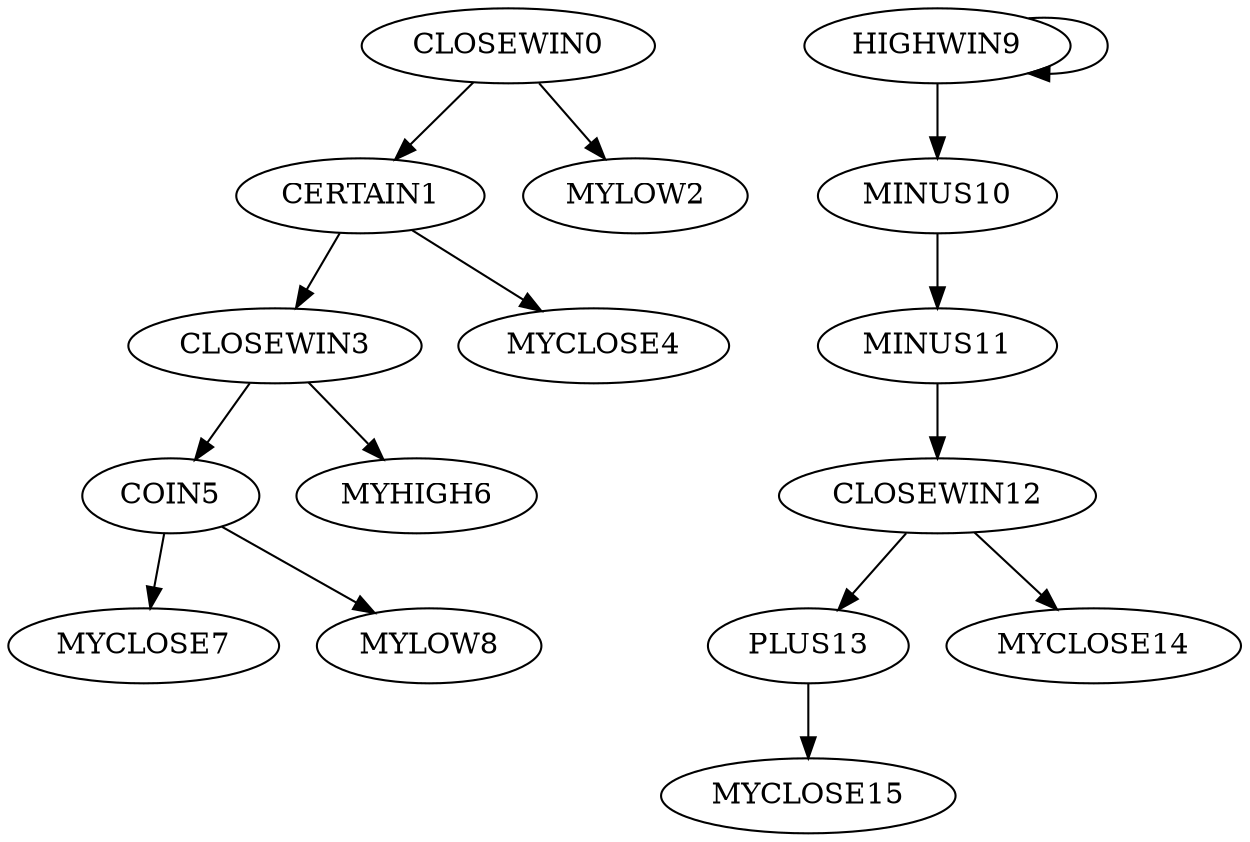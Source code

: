 digraph T {
	CLOSEWIN0 -> CERTAIN1;
	CLOSEWIN0 -> MYLOW2;
	CERTAIN1 -> CLOSEWIN3;
	CERTAIN1 -> MYCLOSE4;
	CLOSEWIN3 -> COIN5;
	CLOSEWIN3 -> MYHIGH6;
	COIN5 -> MYCLOSE7;
	COIN5 -> MYLOW8;
	HIGHWIN9 -> HIGHWIN9;
	HIGHWIN9 -> MINUS10;
	MINUS10 -> MINUS11;
	MINUS11 -> CLOSEWIN12;
	CLOSEWIN12 -> PLUS13;
	CLOSEWIN12 -> MYCLOSE14;
	PLUS13 -> MYCLOSE15;
}
